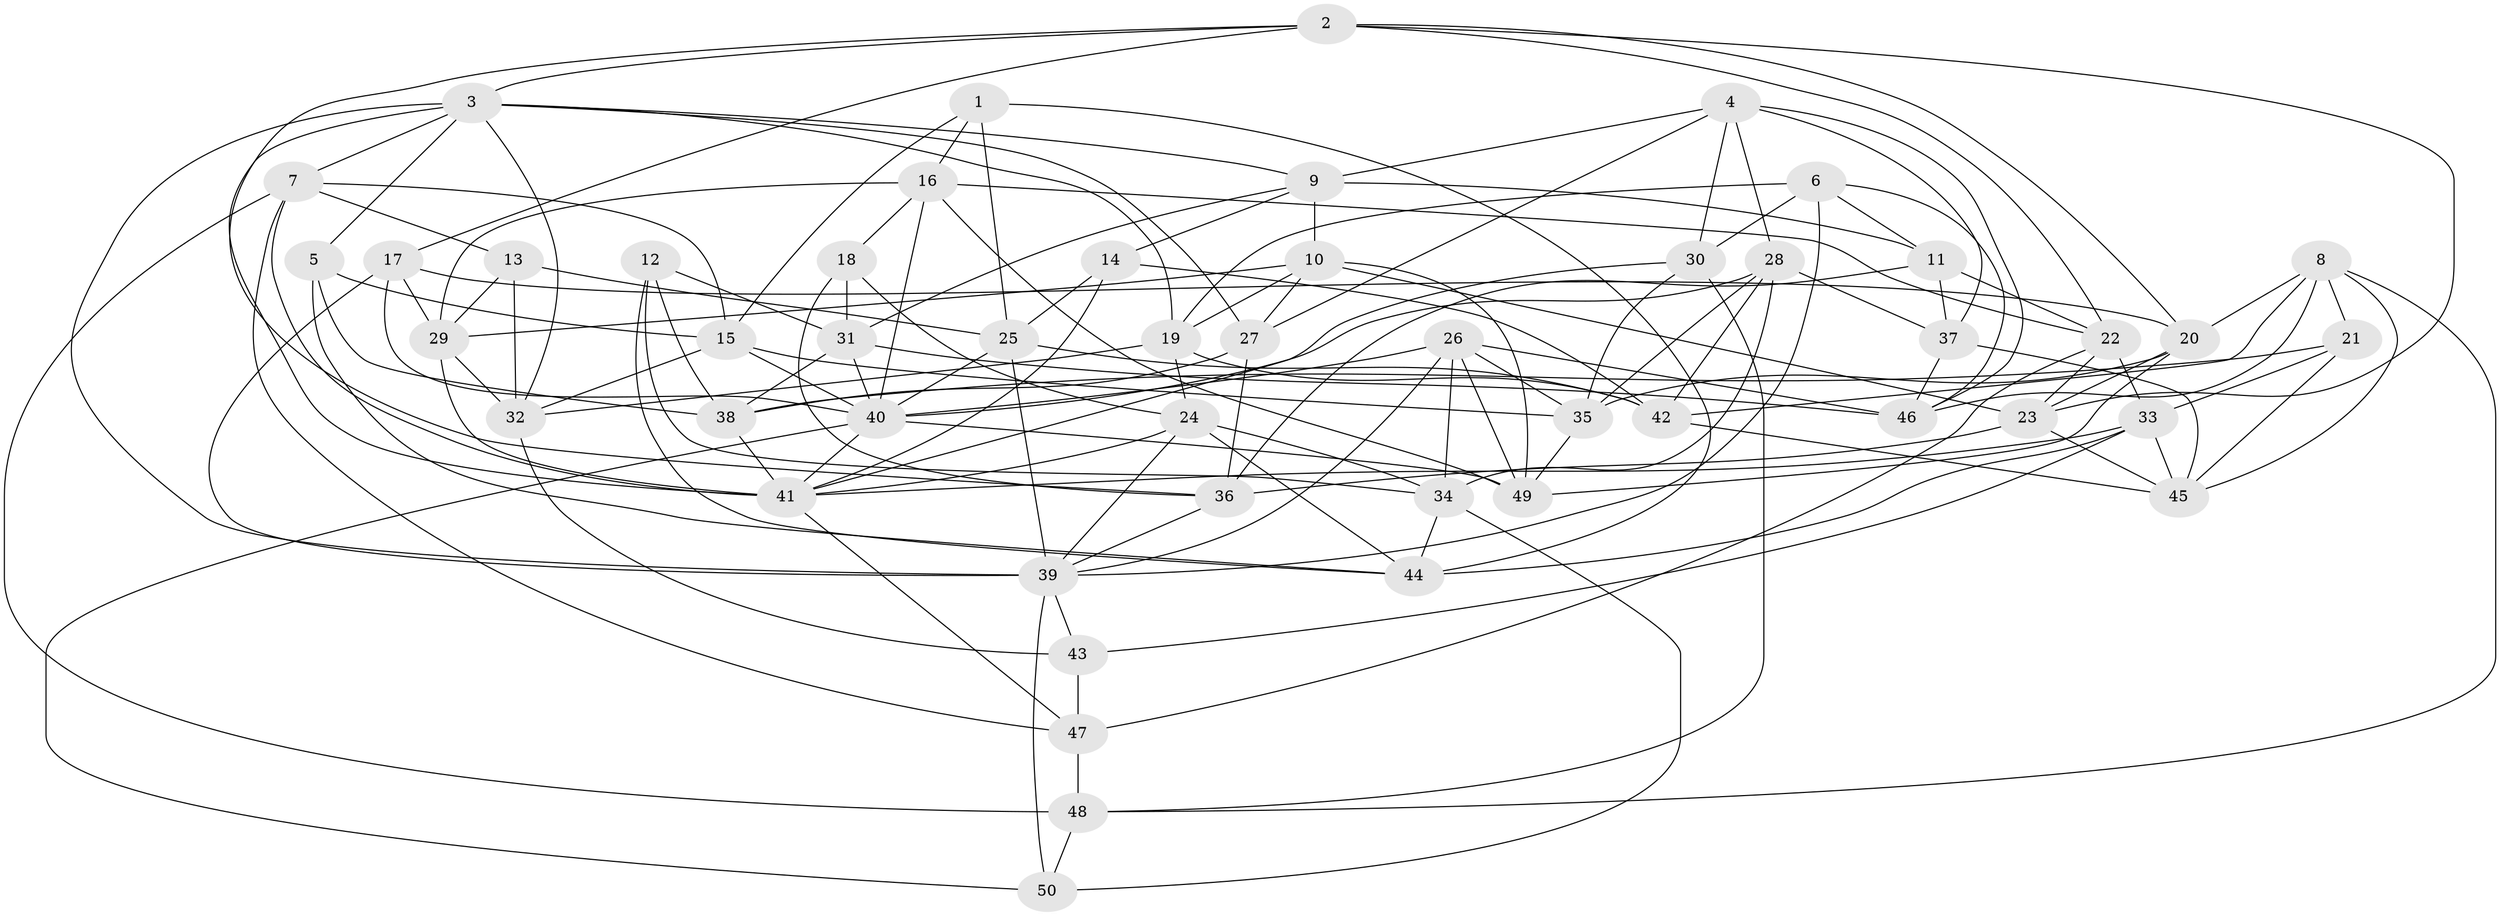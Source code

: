 // original degree distribution, {4: 1.0}
// Generated by graph-tools (version 1.1) at 2025/26/03/09/25 03:26:51]
// undirected, 50 vertices, 144 edges
graph export_dot {
graph [start="1"]
  node [color=gray90,style=filled];
  1;
  2;
  3;
  4;
  5;
  6;
  7;
  8;
  9;
  10;
  11;
  12;
  13;
  14;
  15;
  16;
  17;
  18;
  19;
  20;
  21;
  22;
  23;
  24;
  25;
  26;
  27;
  28;
  29;
  30;
  31;
  32;
  33;
  34;
  35;
  36;
  37;
  38;
  39;
  40;
  41;
  42;
  43;
  44;
  45;
  46;
  47;
  48;
  49;
  50;
  1 -- 15 [weight=1.0];
  1 -- 16 [weight=1.0];
  1 -- 25 [weight=1.0];
  1 -- 44 [weight=1.0];
  2 -- 3 [weight=1.0];
  2 -- 17 [weight=1.0];
  2 -- 20 [weight=1.0];
  2 -- 22 [weight=1.0];
  2 -- 23 [weight=1.0];
  2 -- 36 [weight=1.0];
  3 -- 5 [weight=1.0];
  3 -- 7 [weight=1.0];
  3 -- 9 [weight=1.0];
  3 -- 19 [weight=1.0];
  3 -- 27 [weight=2.0];
  3 -- 32 [weight=1.0];
  3 -- 39 [weight=1.0];
  3 -- 41 [weight=1.0];
  4 -- 9 [weight=1.0];
  4 -- 27 [weight=1.0];
  4 -- 28 [weight=1.0];
  4 -- 30 [weight=1.0];
  4 -- 37 [weight=1.0];
  4 -- 46 [weight=1.0];
  5 -- 15 [weight=1.0];
  5 -- 38 [weight=1.0];
  5 -- 44 [weight=1.0];
  6 -- 11 [weight=1.0];
  6 -- 19 [weight=1.0];
  6 -- 30 [weight=2.0];
  6 -- 39 [weight=1.0];
  6 -- 46 [weight=1.0];
  7 -- 13 [weight=1.0];
  7 -- 15 [weight=1.0];
  7 -- 41 [weight=1.0];
  7 -- 47 [weight=1.0];
  7 -- 48 [weight=1.0];
  8 -- 20 [weight=1.0];
  8 -- 21 [weight=1.0];
  8 -- 42 [weight=1.0];
  8 -- 45 [weight=1.0];
  8 -- 46 [weight=1.0];
  8 -- 48 [weight=1.0];
  9 -- 10 [weight=1.0];
  9 -- 11 [weight=1.0];
  9 -- 14 [weight=1.0];
  9 -- 31 [weight=1.0];
  10 -- 19 [weight=1.0];
  10 -- 23 [weight=1.0];
  10 -- 27 [weight=1.0];
  10 -- 29 [weight=1.0];
  10 -- 49 [weight=1.0];
  11 -- 22 [weight=1.0];
  11 -- 36 [weight=1.0];
  11 -- 37 [weight=2.0];
  12 -- 31 [weight=1.0];
  12 -- 34 [weight=1.0];
  12 -- 38 [weight=1.0];
  12 -- 44 [weight=1.0];
  13 -- 25 [weight=1.0];
  13 -- 29 [weight=1.0];
  13 -- 32 [weight=1.0];
  14 -- 25 [weight=1.0];
  14 -- 41 [weight=1.0];
  14 -- 42 [weight=1.0];
  15 -- 32 [weight=1.0];
  15 -- 35 [weight=1.0];
  15 -- 40 [weight=1.0];
  16 -- 18 [weight=1.0];
  16 -- 22 [weight=1.0];
  16 -- 29 [weight=1.0];
  16 -- 40 [weight=1.0];
  16 -- 49 [weight=1.0];
  17 -- 20 [weight=1.0];
  17 -- 29 [weight=1.0];
  17 -- 39 [weight=2.0];
  17 -- 40 [weight=1.0];
  18 -- 24 [weight=1.0];
  18 -- 31 [weight=1.0];
  18 -- 36 [weight=1.0];
  19 -- 24 [weight=1.0];
  19 -- 32 [weight=1.0];
  19 -- 42 [weight=1.0];
  20 -- 23 [weight=1.0];
  20 -- 35 [weight=1.0];
  20 -- 49 [weight=1.0];
  21 -- 33 [weight=1.0];
  21 -- 38 [weight=1.0];
  21 -- 45 [weight=1.0];
  22 -- 23 [weight=1.0];
  22 -- 33 [weight=1.0];
  22 -- 47 [weight=1.0];
  23 -- 36 [weight=1.0];
  23 -- 45 [weight=1.0];
  24 -- 34 [weight=1.0];
  24 -- 39 [weight=1.0];
  24 -- 41 [weight=1.0];
  24 -- 44 [weight=1.0];
  25 -- 39 [weight=1.0];
  25 -- 40 [weight=1.0];
  25 -- 42 [weight=1.0];
  26 -- 34 [weight=1.0];
  26 -- 35 [weight=1.0];
  26 -- 39 [weight=1.0];
  26 -- 40 [weight=1.0];
  26 -- 46 [weight=1.0];
  26 -- 49 [weight=1.0];
  27 -- 36 [weight=1.0];
  27 -- 38 [weight=1.0];
  28 -- 34 [weight=1.0];
  28 -- 35 [weight=1.0];
  28 -- 37 [weight=1.0];
  28 -- 40 [weight=1.0];
  28 -- 42 [weight=1.0];
  29 -- 32 [weight=1.0];
  29 -- 41 [weight=1.0];
  30 -- 35 [weight=1.0];
  30 -- 41 [weight=1.0];
  30 -- 48 [weight=1.0];
  31 -- 38 [weight=1.0];
  31 -- 40 [weight=1.0];
  31 -- 46 [weight=1.0];
  32 -- 43 [weight=1.0];
  33 -- 41 [weight=1.0];
  33 -- 43 [weight=1.0];
  33 -- 44 [weight=1.0];
  33 -- 45 [weight=1.0];
  34 -- 44 [weight=1.0];
  34 -- 50 [weight=1.0];
  35 -- 49 [weight=1.0];
  36 -- 39 [weight=1.0];
  37 -- 45 [weight=1.0];
  37 -- 46 [weight=1.0];
  38 -- 41 [weight=1.0];
  39 -- 43 [weight=1.0];
  39 -- 50 [weight=1.0];
  40 -- 41 [weight=1.0];
  40 -- 49 [weight=1.0];
  40 -- 50 [weight=1.0];
  41 -- 47 [weight=1.0];
  42 -- 45 [weight=1.0];
  43 -- 47 [weight=1.0];
  47 -- 48 [weight=2.0];
  48 -- 50 [weight=1.0];
}
